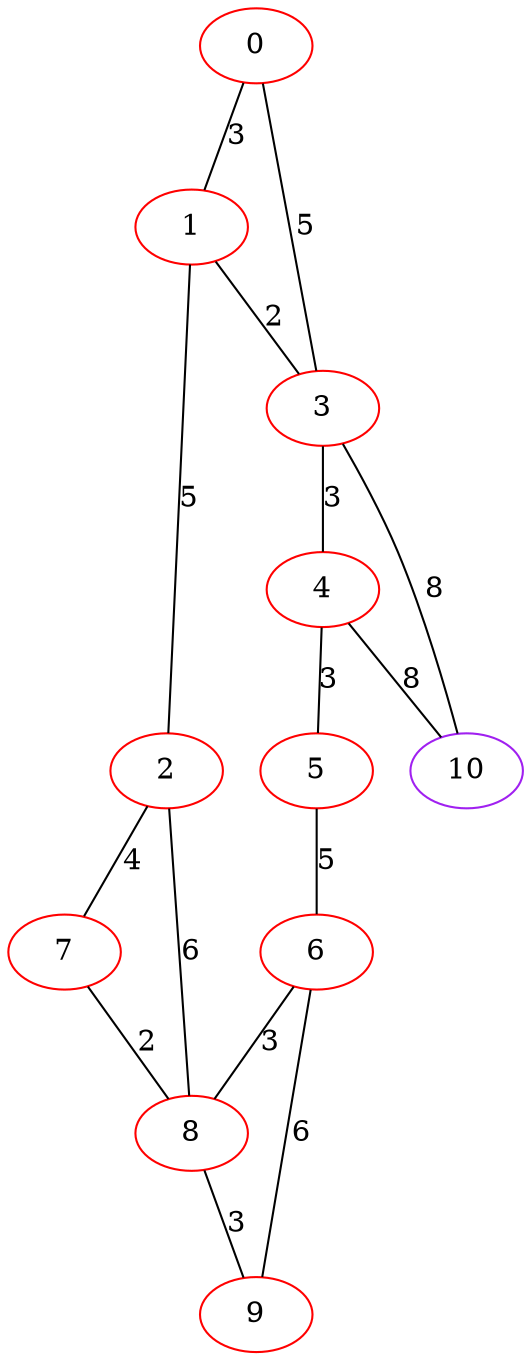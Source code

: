 graph "" {
0 [color=red, weight=1];
1 [color=red, weight=1];
2 [color=red, weight=1];
3 [color=red, weight=1];
4 [color=red, weight=1];
5 [color=red, weight=1];
6 [color=red, weight=1];
7 [color=red, weight=1];
8 [color=red, weight=1];
9 [color=red, weight=1];
10 [color=purple, weight=4];
0 -- 1  [key=0, label=3];
0 -- 3  [key=0, label=5];
1 -- 2  [key=0, label=5];
1 -- 3  [key=0, label=2];
2 -- 8  [key=0, label=6];
2 -- 7  [key=0, label=4];
3 -- 10  [key=0, label=8];
3 -- 4  [key=0, label=3];
4 -- 10  [key=0, label=8];
4 -- 5  [key=0, label=3];
5 -- 6  [key=0, label=5];
6 -- 8  [key=0, label=3];
6 -- 9  [key=0, label=6];
7 -- 8  [key=0, label=2];
8 -- 9  [key=0, label=3];
}
